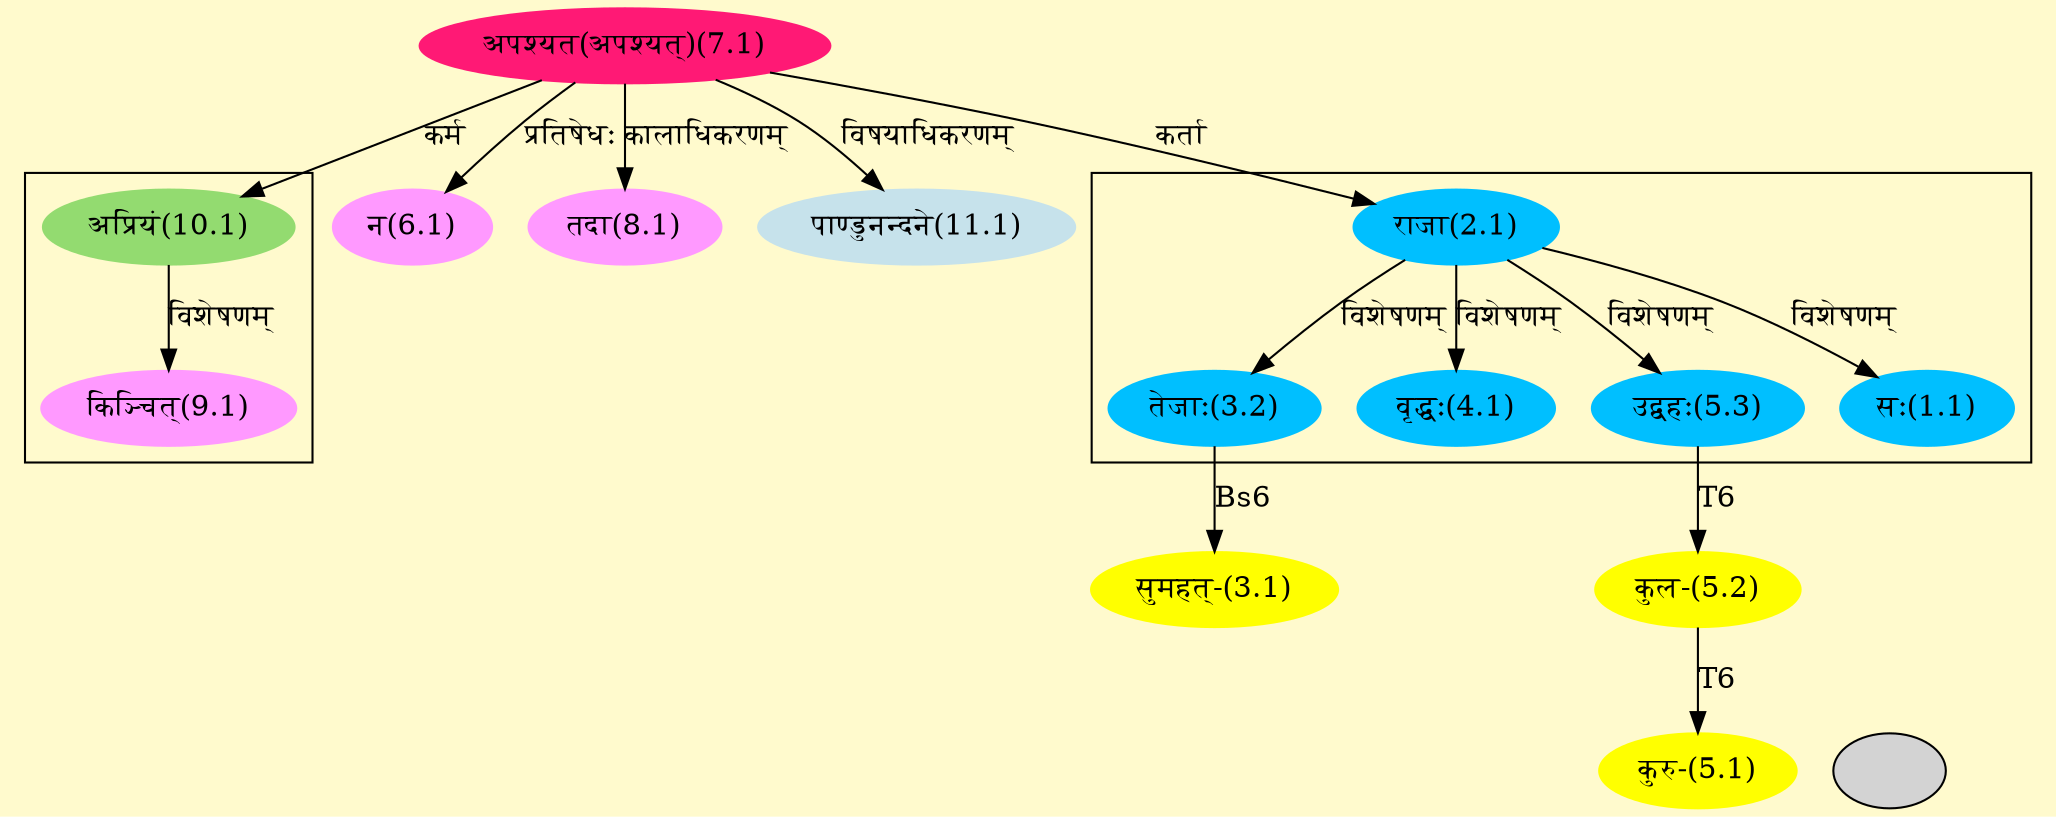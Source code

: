 digraph G{
rankdir=BT;
 compound=true;
 bgcolor="lemonchiffon1";

subgraph cluster_1{
Node1_1 [style=filled, color="#00BFFF" label = "सः(1.1)"]
Node2_1 [style=filled, color="#00BFFF" label = "राजा(2.1)"]
Node3_2 [style=filled, color="#00BFFF" label = "तेजाः(3.2)"]
Node4_1 [style=filled, color="#00BFFF" label = "वृद्धः(4.1)"]
Node5_3 [style=filled, color="#00BFFF" label = "उद्वहः(5.3)"]

}

subgraph cluster_2{
Node9_1 [style=filled, color="#FF99FF" label = "किञ्चित्(9.1)"]
Node10_1 [style=filled, color="#93DB70" label = "अप्रियं(10.1)"]

}
Node2_1 [style=filled, color="#00BFFF" label = "राजा(2.1)"]
Node7_1 [style=filled, color="#FF1975" label = "अपश्यत(अपश्यत्)(7.1)"]
Node3_1 [style=filled, color="#FFFF00" label = "सुमहत्-(3.1)"]
Node3_2 [style=filled, color="#00BFFF" label = "तेजाः(3.2)"]
Node5_1 [style=filled, color="#FFFF00" label = "कुरु-(5.1)"]
Node5_2 [style=filled, color="#FFFF00" label = "कुल-(5.2)"]
Node5_3 [style=filled, color="#00BFFF" label = "उद्वहः(5.3)"]
Node6_1 [style=filled, color="#FF99FF" label = "न(6.1)"]
Node2 [style=filled, color="" label = ""]
Node [style=filled, color="" label = "()"]
Node8_1 [style=filled, color="#FF99FF" label = "तदा(8.1)"]
Node10_1 [style=filled, color="#93DB70" label = "अप्रियं(10.1)"]
Node11_1 [style=filled, color="#C6E2EB" label = "पाण्डुनन्दने(11.1)"]
/* Start of Relations section */

Node1_1 -> Node2_1 [  label="विशेषणम्"  dir="back" ]
Node2_1 -> Node7_1 [  label="कर्ता"  dir="back" ]
Node3_1 -> Node3_2 [  label="Bs6"  dir="back" ]
Node3_2 -> Node2_1 [  label="विशेषणम्"  dir="back" ]
Node4_1 -> Node2_1 [  label="विशेषणम्"  dir="back" ]
Node5_1 -> Node5_2 [  label="T6"  dir="back" ]
Node5_2 -> Node5_3 [  label="T6"  dir="back" ]
Node5_3 -> Node2_1 [  label="विशेषणम्"  dir="back" ]
Node6_1 -> Node7_1 [  label="प्रतिषेधः"  dir="back" ]
Node8_1 -> Node7_1 [  label="कालाधिकरणम्"  dir="back" ]
Node9_1 -> Node10_1 [  label="विशेषणम्"  dir="back" ]
Node10_1 -> Node7_1 [  label="कर्म"  dir="back" ]
Node11_1 -> Node7_1 [  label="विषयाधिकरणम्"  dir="back" ]
}
